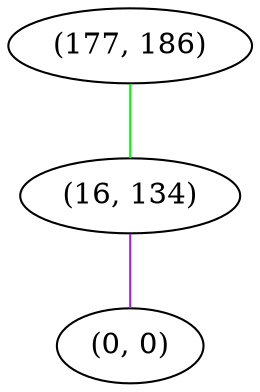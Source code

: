 graph "" {
"(177, 186)";
"(16, 134)";
"(0, 0)";
"(177, 186)" -- "(16, 134)"  [color=green, key=0, weight=2];
"(16, 134)" -- "(0, 0)"  [color=purple, key=0, weight=4];
}
